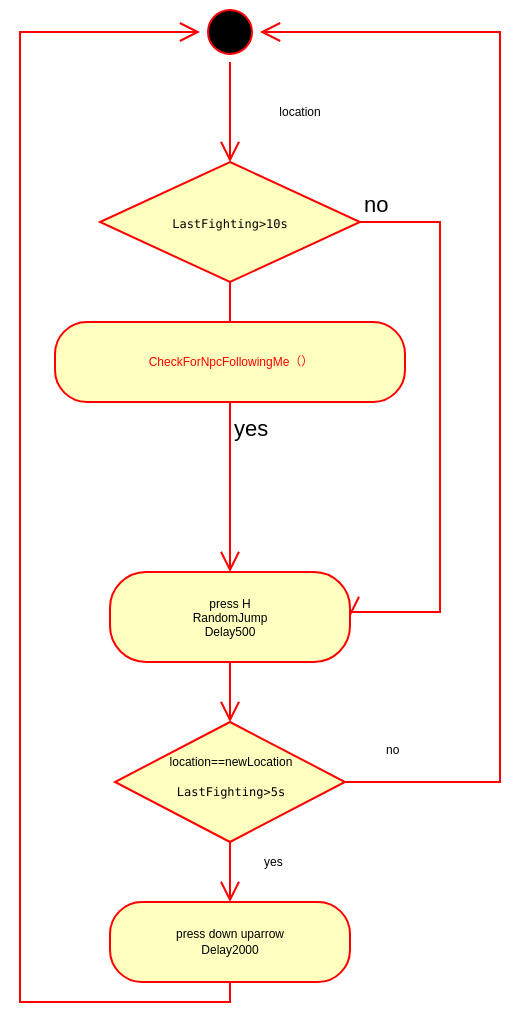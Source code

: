 <mxfile version="20.0.3" type="github">
  <diagram id="_0hIWLJ6sQTHO5X9fXYV" name="Page-1">
    <mxGraphModel dx="1422" dy="762" grid="1" gridSize="10" guides="1" tooltips="1" connect="1" arrows="1" fold="1" page="1" pageScale="1" pageWidth="827" pageHeight="1169" math="0" shadow="0">
      <root>
        <mxCell id="0" />
        <mxCell id="1" parent="0" />
        <mxCell id="Mo9y_Z-Vakp0Shs6qQip-2" value="" style="ellipse;html=1;shape=startState;fillColor=#000000;strokeColor=#ff0000;" parent="1" vertex="1">
          <mxGeometry x="200" y="260" width="30" height="30" as="geometry" />
        </mxCell>
        <mxCell id="Mo9y_Z-Vakp0Shs6qQip-3" value="" style="edgeStyle=orthogonalEdgeStyle;html=1;verticalAlign=bottom;endArrow=open;endSize=8;strokeColor=#ff0000;rounded=0;" parent="1" source="Mo9y_Z-Vakp0Shs6qQip-2" target="Mo9y_Z-Vakp0Shs6qQip-4" edge="1">
          <mxGeometry relative="1" as="geometry">
            <mxPoint x="190" y="300" as="targetPoint" />
          </mxGeometry>
        </mxCell>
        <mxCell id="Mo9y_Z-Vakp0Shs6qQip-4" value="&lt;pre style=&quot;font-size: 6px;&quot;&gt;&lt;font style=&quot;font-size: 6px;&quot;&gt;LastFighting&amp;gt;10s&lt;/font&gt;&lt;/pre&gt;" style="rhombus;whiteSpace=wrap;html=1;fillColor=#ffffc0;strokeColor=#ff0000;fontSize=6;fontFamily=Helvetica;fontStyle=0" parent="1" vertex="1">
          <mxGeometry x="150" y="340" width="130" height="60" as="geometry" />
        </mxCell>
        <mxCell id="Mo9y_Z-Vakp0Shs6qQip-5" value="no" style="edgeStyle=orthogonalEdgeStyle;html=1;align=left;verticalAlign=bottom;endArrow=open;endSize=8;strokeColor=#ff0000;rounded=0;entryX=1;entryY=0.5;entryDx=0;entryDy=0;" parent="1" source="Mo9y_Z-Vakp0Shs6qQip-4" target="Mo9y_Z-Vakp0Shs6qQip-12" edge="1">
          <mxGeometry x="-1" relative="1" as="geometry">
            <mxPoint x="330" y="360" as="targetPoint" />
            <Array as="points">
              <mxPoint x="320" y="370" />
              <mxPoint x="320" y="565" />
              <mxPoint x="275" y="565" />
            </Array>
          </mxGeometry>
        </mxCell>
        <mxCell id="Mo9y_Z-Vakp0Shs6qQip-6" value="yes" style="edgeStyle=orthogonalEdgeStyle;html=1;align=left;verticalAlign=top;endArrow=open;endSize=8;strokeColor=#ff0000;rounded=0;startArrow=none;" parent="1" source="Mo9y_Z-Vakp0Shs6qQip-8" edge="1">
          <mxGeometry x="-1" relative="1" as="geometry">
            <mxPoint x="215" y="450" as="targetPoint" />
            <Array as="points">
              <mxPoint x="215" y="430" />
              <mxPoint x="215" y="430" />
            </Array>
          </mxGeometry>
        </mxCell>
        <mxCell id="Mo9y_Z-Vakp0Shs6qQip-9" value="" style="edgeStyle=orthogonalEdgeStyle;html=1;verticalAlign=bottom;endArrow=open;endSize=8;strokeColor=#ff0000;rounded=0;fontFamily=Helvetica;fontSize=6;entryX=0.5;entryY=0;entryDx=0;entryDy=0;" parent="1" source="Mo9y_Z-Vakp0Shs6qQip-8" edge="1" target="Mo9y_Z-Vakp0Shs6qQip-12">
          <mxGeometry relative="1" as="geometry">
            <mxPoint x="215" y="500" as="targetPoint" />
          </mxGeometry>
        </mxCell>
        <mxCell id="Mo9y_Z-Vakp0Shs6qQip-12" value="press H&lt;br&gt;&lt;span style=&quot;font-size: 6px;&quot;&gt;RandomJump&lt;br&gt;Delay500&lt;/span&gt;" style="rounded=1;whiteSpace=wrap;html=1;arcSize=40;fontColor=#000000;fillColor=#ffffc0;strokeColor=#ff0000;fontFamily=Helvetica;fontSize=6;" parent="1" vertex="1">
          <mxGeometry x="155" y="545" width="120" height="45" as="geometry" />
        </mxCell>
        <mxCell id="Mo9y_Z-Vakp0Shs6qQip-13" value="" style="edgeStyle=orthogonalEdgeStyle;html=1;verticalAlign=bottom;endArrow=open;endSize=8;strokeColor=#ff0000;rounded=0;fontFamily=Helvetica;fontSize=6;" parent="1" source="Mo9y_Z-Vakp0Shs6qQip-12" edge="1">
          <mxGeometry relative="1" as="geometry">
            <mxPoint x="215" y="620" as="targetPoint" />
          </mxGeometry>
        </mxCell>
        <mxCell id="Mo9y_Z-Vakp0Shs6qQip-14" value="location" style="text;html=1;strokeColor=none;fillColor=none;align=center;verticalAlign=middle;whiteSpace=wrap;rounded=0;fontFamily=Helvetica;fontSize=6;" parent="1" vertex="1">
          <mxGeometry x="220" y="300" width="60" height="30" as="geometry" />
        </mxCell>
        <mxCell id="Mo9y_Z-Vakp0Shs6qQip-17" value="location==newLocation&lt;br&gt;&lt;pre&gt;LastFighting&amp;gt;5s&lt;/pre&gt;" style="rhombus;whiteSpace=wrap;html=1;fillColor=#ffffc0;strokeColor=#ff0000;fontFamily=Helvetica;fontSize=6;" parent="1" vertex="1">
          <mxGeometry x="157.5" y="620" width="115" height="60" as="geometry" />
        </mxCell>
        <mxCell id="Mo9y_Z-Vakp0Shs6qQip-18" value="no" style="edgeStyle=orthogonalEdgeStyle;html=1;align=left;verticalAlign=bottom;endArrow=open;endSize=8;strokeColor=#ff0000;rounded=0;fontFamily=Helvetica;fontSize=6;" parent="1" source="Mo9y_Z-Vakp0Shs6qQip-17" target="Mo9y_Z-Vakp0Shs6qQip-2" edge="1">
          <mxGeometry x="-0.939" y="10" relative="1" as="geometry">
            <mxPoint x="350" y="650" as="targetPoint" />
            <Array as="points">
              <mxPoint x="350" y="650" />
              <mxPoint x="350" y="275" />
            </Array>
            <mxPoint x="1" as="offset" />
          </mxGeometry>
        </mxCell>
        <mxCell id="Mo9y_Z-Vakp0Shs6qQip-19" value="yes" style="edgeStyle=orthogonalEdgeStyle;html=1;align=left;verticalAlign=top;endArrow=open;endSize=8;strokeColor=#ff0000;rounded=0;fontFamily=Helvetica;fontSize=6;startArrow=none;exitX=0.5;exitY=1;exitDx=0;exitDy=0;entryX=0.5;entryY=0;entryDx=0;entryDy=0;" parent="1" source="Mo9y_Z-Vakp0Shs6qQip-17" target="Mo9y_Z-Vakp0Shs6qQip-20" edge="1">
          <mxGeometry x="-1" y="15" relative="1" as="geometry">
            <mxPoint x="320" y="710" as="targetPoint" />
            <mxPoint as="offset" />
          </mxGeometry>
        </mxCell>
        <mxCell id="Mo9y_Z-Vakp0Shs6qQip-20" value="press down uparrow&lt;br&gt;Delay2000" style="rounded=1;whiteSpace=wrap;html=1;arcSize=40;fontColor=#000000;fillColor=#ffffc0;strokeColor=#ff0000;fontFamily=Helvetica;fontSize=6;" parent="1" vertex="1">
          <mxGeometry x="155" y="710" width="120" height="40" as="geometry" />
        </mxCell>
        <mxCell id="Mo9y_Z-Vakp0Shs6qQip-22" value="" style="edgeStyle=orthogonalEdgeStyle;html=1;verticalAlign=bottom;endArrow=open;endSize=8;strokeColor=#ff0000;rounded=0;fontFamily=Helvetica;fontSize=6;exitX=0.5;exitY=1;exitDx=0;exitDy=0;entryX=0;entryY=0.5;entryDx=0;entryDy=0;" parent="1" source="Mo9y_Z-Vakp0Shs6qQip-20" target="Mo9y_Z-Vakp0Shs6qQip-2" edge="1">
          <mxGeometry relative="1" as="geometry">
            <mxPoint x="225" y="630" as="targetPoint" />
            <mxPoint x="225" y="600" as="sourcePoint" />
            <Array as="points">
              <mxPoint x="215" y="760" />
              <mxPoint x="110" y="760" />
              <mxPoint x="110" y="275" />
            </Array>
          </mxGeometry>
        </mxCell>
        <mxCell id="Mo9y_Z-Vakp0Shs6qQip-8" value="&lt;font color=&quot;#ff0000&quot;&gt;CheckForNpcFollowingMe（）&lt;/font&gt;" style="rounded=1;whiteSpace=wrap;html=1;arcSize=40;fontColor=#000000;fillColor=#ffffc0;strokeColor=#ff0000;fontFamily=Helvetica;fontSize=6;" parent="1" vertex="1">
          <mxGeometry x="127.5" y="420" width="175" height="40" as="geometry" />
        </mxCell>
        <mxCell id="MguSYibimUcMuOLrkouk-1" value="" style="edgeStyle=orthogonalEdgeStyle;html=1;align=left;verticalAlign=top;endArrow=none;endSize=8;strokeColor=#ff0000;rounded=0;" edge="1" parent="1" source="Mo9y_Z-Vakp0Shs6qQip-4" target="Mo9y_Z-Vakp0Shs6qQip-8">
          <mxGeometry x="-1" relative="1" as="geometry">
            <mxPoint x="215" y="450" as="targetPoint" />
            <Array as="points" />
            <mxPoint x="215" y="400" as="sourcePoint" />
          </mxGeometry>
        </mxCell>
      </root>
    </mxGraphModel>
  </diagram>
</mxfile>
